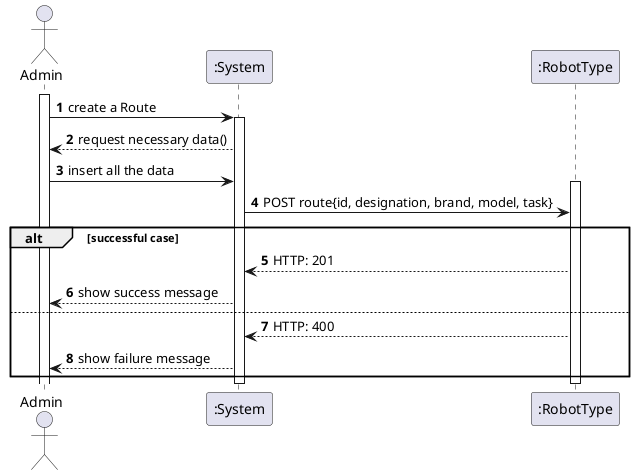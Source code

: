 @startuml
autonumber
'hide footbox
actor "Admin" as admin

participant ":System" as sys
participant ":RobotType" as robotType

activate admin

admin -> sys: create a Route
activate sys

sys --> admin: request necessary data()
admin -> sys : insert all the data
activate robotType
sys -> robotType: POST route{id, designation, brand, model, task}

alt successful case
    robotType --> sys: HTTP: 201
    sys --> admin: show success message
else
    robotType --> sys: HTTP: 400
    sys --> admin: show failure message
end
deactivate robotType
deactivate sys
@enduml
